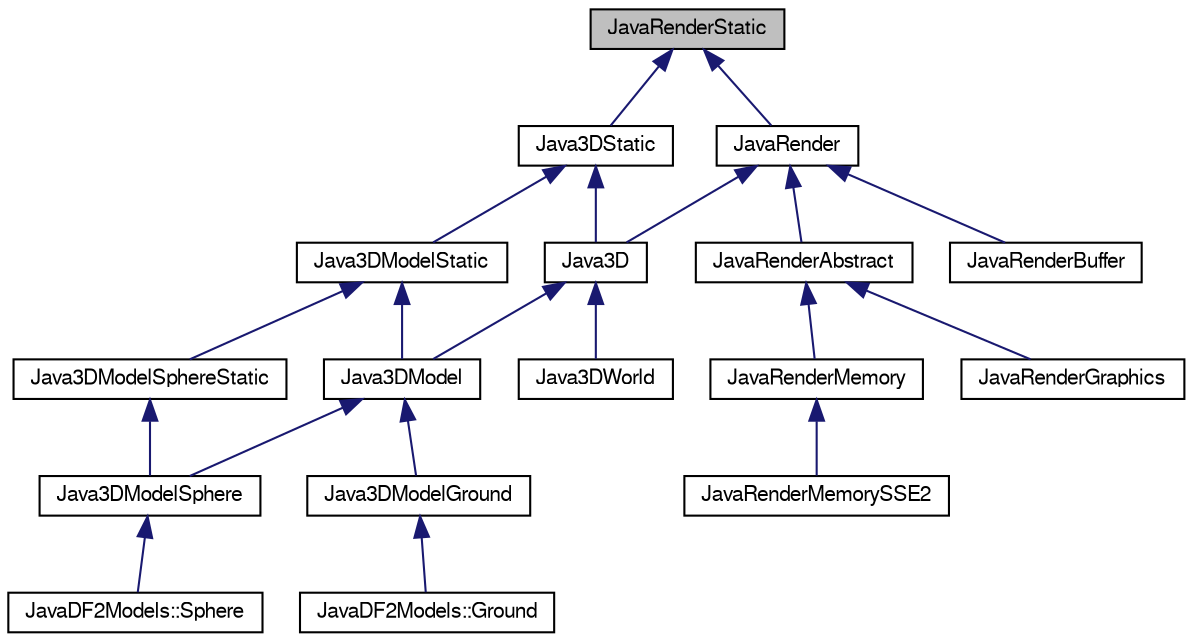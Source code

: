 digraph G
{
  bgcolor="transparent";
  edge [fontname="FreeSans",fontsize=10,labelfontname="FreeSans",labelfontsize=10];
  node [fontname="FreeSans",fontsize=10,shape=record];
  Node1 [label="JavaRenderStatic",height=0.2,width=0.4,color="black", fillcolor="grey75", style="filled" fontcolor="black"];
  Node1 -> Node2 [dir=back,color="midnightblue",fontsize=10,style="solid",fontname="FreeSans"];
  Node2 [label="Java3DStatic",height=0.2,width=0.4,color="black",URL="$class_java3_d_static.html",tooltip="3D オブジェクト(空間 Java3DWorld, モデル Java3DModel)の抽象クラス。..."];
  Node2 -> Node3 [dir=back,color="midnightblue",fontsize=10,style="solid",fontname="FreeSans"];
  Node3 [label="Java3D",height=0.2,width=0.4,color="black",URL="$class_java3_d.html",tooltip="3D オブジェクト(空間 Java3DWorld, モデル Java3DModel)の抽象クラス。..."];
  Node3 -> Node4 [dir=back,color="midnightblue",fontsize=10,style="solid",fontname="FreeSans"];
  Node4 [label="Java3DModel",height=0.2,width=0.4,color="black",URL="$class_java3_d_model.html",tooltip="3D モデルの基本クラス。"];
  Node4 -> Node5 [dir=back,color="midnightblue",fontsize=10,style="solid",fontname="FreeSans"];
  Node5 [label="Java3DModelGround",height=0.2,width=0.4,color="black",URL="$class_java3_d_model_ground.html",tooltip="地形モデルの基本クラス。"];
  Node5 -> Node6 [dir=back,color="midnightblue",fontsize=10,style="solid",fontname="FreeSans"];
  Node6 [label="JavaDF2Models::Ground",height=0.2,width=0.4,color="black",URL="$class_java_d_f2_models_1_1_ground.html",tooltip="地形モデル。"];
  Node4 -> Node7 [dir=back,color="midnightblue",fontsize=10,style="solid",fontname="FreeSans"];
  Node7 [label="Java3DModelSphere",height=0.2,width=0.4,color="black",URL="$class_java3_d_model_sphere.html",tooltip="球体モデルの基本クラス。"];
  Node7 -> Node8 [dir=back,color="midnightblue",fontsize=10,style="solid",fontname="FreeSans"];
  Node8 [label="JavaDF2Models::Sphere",height=0.2,width=0.4,color="black",URL="$class_java_d_f2_models_1_1_sphere.html",tooltip="球体モデル。"];
  Node3 -> Node9 [dir=back,color="midnightblue",fontsize=10,style="solid",fontname="FreeSans"];
  Node9 [label="Java3DWorld",height=0.2,width=0.4,color="black",URL="$class_java3_d_world.html",tooltip="3D 空間の基本クラス。"];
  Node2 -> Node10 [dir=back,color="midnightblue",fontsize=10,style="solid",fontname="FreeSans"];
  Node10 [label="Java3DModelStatic",height=0.2,width=0.4,color="black",URL="$class_java3_d_model_static.html",tooltip="3D モデルの基本クラス。"];
  Node10 -> Node4 [dir=back,color="midnightblue",fontsize=10,style="solid",fontname="FreeSans"];
  Node10 -> Node11 [dir=back,color="midnightblue",fontsize=10,style="solid",fontname="FreeSans"];
  Node11 [label="Java3DModelSphereStatic",height=0.2,width=0.4,color="black",URL="$class_java3_d_model_sphere_static.html",tooltip="球体モデルの基本クラス。"];
  Node11 -> Node7 [dir=back,color="midnightblue",fontsize=10,style="solid",fontname="FreeSans"];
  Node1 -> Node12 [dir=back,color="midnightblue",fontsize=10,style="solid",fontname="FreeSans"];
  Node12 [label="JavaRender",height=0.2,width=0.4,color="black",URL="$class_java_render.html",tooltip="レンダインターフェース。"];
  Node12 -> Node3 [dir=back,color="midnightblue",fontsize=10,style="solid",fontname="FreeSans"];
  Node12 -> Node13 [dir=back,color="midnightblue",fontsize=10,style="solid",fontname="FreeSans"];
  Node13 [label="JavaRenderAbstract",height=0.2,width=0.4,color="black",URL="$class_java_render_abstract.html",tooltip="レンダの基本クラス。"];
  Node13 -> Node14 [dir=back,color="midnightblue",fontsize=10,style="solid",fontname="FreeSans"];
  Node14 [label="JavaRenderGraphics",height=0.2,width=0.4,color="black",URL="$class_java_render_graphics.html",tooltip="Graphics を使用したレンダ。"];
  Node13 -> Node15 [dir=back,color="midnightblue",fontsize=10,style="solid",fontname="FreeSans"];
  Node15 [label="JavaRenderMemory",height=0.2,width=0.4,color="black",URL="$class_java_render_memory.html",tooltip="配列を使用したレンダ。"];
  Node15 -> Node16 [dir=back,color="midnightblue",fontsize=10,style="solid",fontname="FreeSans"];
  Node16 [label="JavaRenderMemorySSE2",height=0.2,width=0.4,color="black",URL="$class_java_render_memory_s_s_e2.html",tooltip="配列を使用したレンダ(SSE2 + MMX 使用)。"];
  Node12 -> Node17 [dir=back,color="midnightblue",fontsize=10,style="solid",fontname="FreeSans"];
  Node17 [label="JavaRenderBuffer",height=0.2,width=0.4,color="black",URL="$class_java_render_buffer.html",tooltip="レンダのバッファ。"];
}

